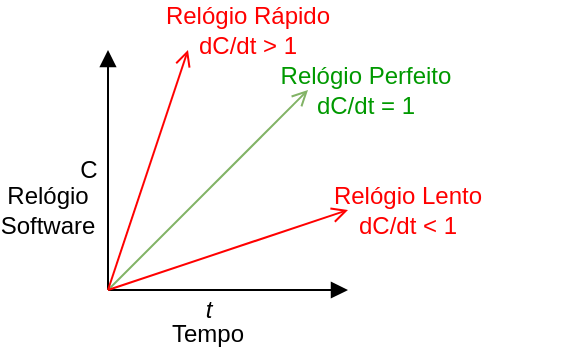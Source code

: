 <mxfile version="13.3.9" type="device"><diagram id="oqgLBc8lTBVMGRaKoiB2" name="Page-1"><mxGraphModel dx="1106" dy="829" grid="1" gridSize="10" guides="1" tooltips="1" connect="1" arrows="1" fold="1" page="1" pageScale="1" pageWidth="583" pageHeight="413" math="0" shadow="0"><root><mxCell id="0"/><mxCell id="1" parent="0"/><mxCell id="X2J2S-qsxTtikV26FfIw-1" value="" style="endArrow=block;html=1;endFill=1;" edge="1" parent="1"><mxGeometry width="50" height="50" relative="1" as="geometry"><mxPoint x="80" y="160" as="sourcePoint"/><mxPoint x="80" y="40" as="targetPoint"/></mxGeometry></mxCell><mxCell id="X2J2S-qsxTtikV26FfIw-2" value="" style="endArrow=block;html=1;endFill=1;" edge="1" parent="1"><mxGeometry width="50" height="50" relative="1" as="geometry"><mxPoint x="80" y="160" as="sourcePoint"/><mxPoint x="200" y="160" as="targetPoint"/></mxGeometry></mxCell><mxCell id="X2J2S-qsxTtikV26FfIw-3" value="C" style="text;html=1;align=center;verticalAlign=middle;resizable=0;points=[];autosize=1;" vertex="1" parent="1"><mxGeometry x="60" y="90" width="20" height="20" as="geometry"/></mxCell><mxCell id="X2J2S-qsxTtikV26FfIw-4" value="&lt;i&gt;t&lt;/i&gt;" style="text;html=1;align=center;verticalAlign=middle;resizable=0;points=[];autosize=1;" vertex="1" parent="1"><mxGeometry x="120" y="160" width="20" height="20" as="geometry"/></mxCell><mxCell id="X2J2S-qsxTtikV26FfIw-5" value="" style="endArrow=open;html=1;fillColor=#d5e8d4;strokeColor=#82b366;endFill=0;" edge="1" parent="1"><mxGeometry width="50" height="50" relative="1" as="geometry"><mxPoint x="80" y="160" as="sourcePoint"/><mxPoint x="180" y="60" as="targetPoint"/></mxGeometry></mxCell><mxCell id="X2J2S-qsxTtikV26FfIw-6" value="" style="endArrow=open;html=1;fillColor=#d5e8d4;endFill=0;strokeColor=#FF0000;" edge="1" parent="1"><mxGeometry width="50" height="50" relative="1" as="geometry"><mxPoint x="80" y="160" as="sourcePoint"/><mxPoint x="200" y="120" as="targetPoint"/></mxGeometry></mxCell><mxCell id="X2J2S-qsxTtikV26FfIw-7" value="" style="endArrow=open;html=1;fillColor=#d5e8d4;endFill=0;strokeColor=#FF0000;" edge="1" parent="1"><mxGeometry width="50" height="50" relative="1" as="geometry"><mxPoint x="80" y="160" as="sourcePoint"/><mxPoint x="120" y="40" as="targetPoint"/></mxGeometry></mxCell><mxCell id="X2J2S-qsxTtikV26FfIw-8" value="Tempo" style="text;html=1;strokeColor=none;fillColor=none;align=center;verticalAlign=middle;whiteSpace=wrap;rounded=0;" vertex="1" parent="1"><mxGeometry x="110" y="172" width="40" height="20" as="geometry"/></mxCell><mxCell id="X2J2S-qsxTtikV26FfIw-9" value="Relógio&lt;br&gt;Software" style="text;html=1;strokeColor=none;fillColor=none;align=center;verticalAlign=middle;whiteSpace=wrap;rounded=0;" vertex="1" parent="1"><mxGeometry x="30" y="110" width="40" height="20" as="geometry"/></mxCell><mxCell id="X2J2S-qsxTtikV26FfIw-10" value="Relógio Perfeito&lt;br&gt;dC/dt = 1" style="text;html=1;strokeColor=none;fillColor=none;align=center;verticalAlign=middle;whiteSpace=wrap;rounded=0;fontColor=#009900;" vertex="1" parent="1"><mxGeometry x="129" y="50" width="160" height="20" as="geometry"/></mxCell><mxCell id="X2J2S-qsxTtikV26FfIw-11" value="Relógio Lento&lt;br&gt;dC/dt &amp;lt; 1" style="text;html=1;strokeColor=none;fillColor=none;align=center;verticalAlign=middle;whiteSpace=wrap;rounded=0;fontColor=#FF0000;" vertex="1" parent="1"><mxGeometry x="150" y="110" width="160" height="20" as="geometry"/></mxCell><mxCell id="X2J2S-qsxTtikV26FfIw-12" value="Relógio Rápido&lt;br&gt;dC/dt &amp;gt; 1" style="text;html=1;strokeColor=none;fillColor=none;align=center;verticalAlign=middle;whiteSpace=wrap;rounded=0;fontColor=#FF0000;" vertex="1" parent="1"><mxGeometry x="70" y="20" width="160" height="20" as="geometry"/></mxCell></root></mxGraphModel></diagram></mxfile>